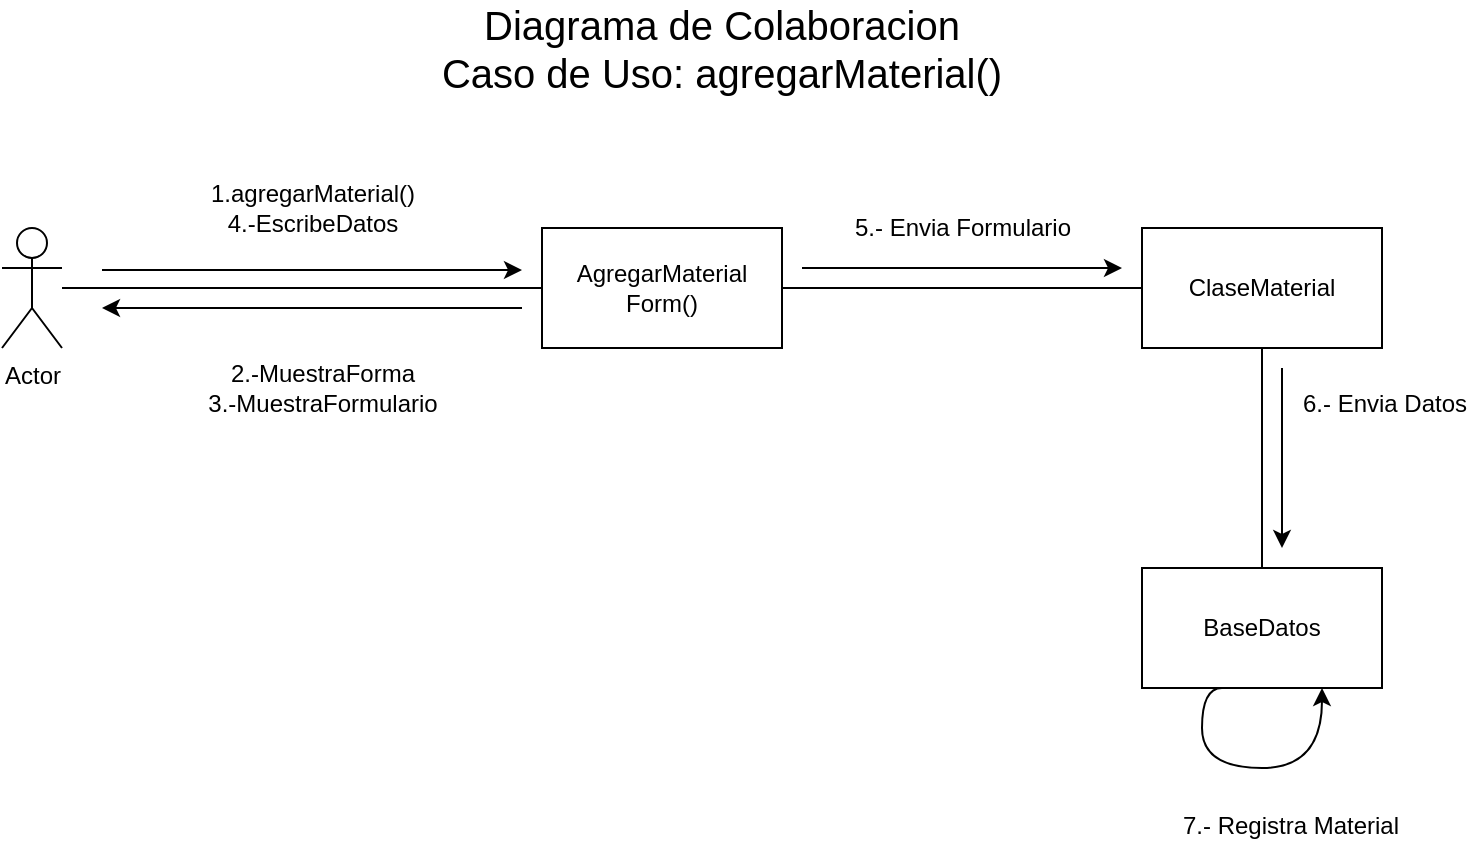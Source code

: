 <mxfile version="12.3.8" type="device" pages="1"><diagram id="iH_VHASUOnNbcPnKwQkv" name="Page-1"><mxGraphModel dx="1422" dy="791" grid="1" gridSize="10" guides="1" tooltips="1" connect="1" arrows="1" fold="1" page="1" pageScale="1" pageWidth="850" pageHeight="1100" math="0" shadow="0"><root><mxCell id="0"/><mxCell id="1" parent="0"/><mxCell id="CyIh3KfnAH-6HoDmTZKP-16" value="" style="edgeStyle=orthogonalEdgeStyle;rounded=0;orthogonalLoop=1;jettySize=auto;html=1;endArrow=none;endFill=0;fontSize=20;" edge="1" parent="1" source="CyIh3KfnAH-6HoDmTZKP-1" target="CyIh3KfnAH-6HoDmTZKP-5"><mxGeometry relative="1" as="geometry"><mxPoint x="170" y="180" as="targetPoint"/></mxGeometry></mxCell><mxCell id="CyIh3KfnAH-6HoDmTZKP-1" value="Actor" style="shape=umlActor;verticalLabelPosition=bottom;labelBackgroundColor=#ffffff;verticalAlign=top;html=1;outlineConnect=0;" vertex="1" parent="1"><mxGeometry x="60" y="150" width="30" height="60" as="geometry"/></mxCell><mxCell id="CyIh3KfnAH-6HoDmTZKP-13" value="" style="edgeStyle=orthogonalEdgeStyle;rounded=0;orthogonalLoop=1;jettySize=auto;html=1;endArrow=none;endFill=0;fontSize=20;" edge="1" parent="1" source="CyIh3KfnAH-6HoDmTZKP-2" target="CyIh3KfnAH-6HoDmTZKP-3"><mxGeometry relative="1" as="geometry"><mxPoint x="690" y="400" as="targetPoint"/></mxGeometry></mxCell><mxCell id="CyIh3KfnAH-6HoDmTZKP-2" value="ClaseMaterial" style="rounded=0;whiteSpace=wrap;html=1;" vertex="1" parent="1"><mxGeometry x="630" y="150" width="120" height="60" as="geometry"/></mxCell><mxCell id="CyIh3KfnAH-6HoDmTZKP-3" value="BaseDatos" style="rounded=0;whiteSpace=wrap;html=1;" vertex="1" parent="1"><mxGeometry x="630" y="320" width="120" height="60" as="geometry"/></mxCell><mxCell id="CyIh3KfnAH-6HoDmTZKP-11" value="" style="edgeStyle=orthogonalEdgeStyle;rounded=0;orthogonalLoop=1;jettySize=auto;html=1;endArrow=none;endFill=0;fontSize=20;" edge="1" parent="1" source="CyIh3KfnAH-6HoDmTZKP-5" target="CyIh3KfnAH-6HoDmTZKP-2"><mxGeometry relative="1" as="geometry"/></mxCell><mxCell id="CyIh3KfnAH-6HoDmTZKP-5" value="AgregarMaterial&lt;br&gt;Form()" style="rounded=0;whiteSpace=wrap;html=1;" vertex="1" parent="1"><mxGeometry x="330" y="150" width="120" height="60" as="geometry"/></mxCell><mxCell id="CyIh3KfnAH-6HoDmTZKP-7" value="Diagrama de Colaboracion&lt;br style=&quot;font-size: 20px&quot;&gt;Caso de Uso: agregarMaterial()" style="text;html=1;strokeColor=none;fillColor=none;align=center;verticalAlign=middle;whiteSpace=wrap;rounded=0;fontSize=20;" vertex="1" parent="1"><mxGeometry x="250" y="40" width="340" height="40" as="geometry"/></mxCell><mxCell id="CyIh3KfnAH-6HoDmTZKP-17" value="1.agregarMaterial()&lt;br&gt;4.-EscribeDatos" style="endArrow=classic;html=1;fontSize=12;" edge="1" parent="1"><mxGeometry y="31" width="50" height="50" relative="1" as="geometry"><mxPoint x="110" y="171" as="sourcePoint"/><mxPoint x="320" y="171" as="targetPoint"/><mxPoint as="offset"/></mxGeometry></mxCell><mxCell id="CyIh3KfnAH-6HoDmTZKP-18" value="2.-MuestraForma&lt;br&gt;3.-MuestraFormulario&lt;br&gt;" style="endArrow=classic;html=1;fontSize=12;" edge="1" parent="1"><mxGeometry x="-0.048" y="40" width="50" height="50" relative="1" as="geometry"><mxPoint x="320" y="190" as="sourcePoint"/><mxPoint x="110" y="190" as="targetPoint"/><mxPoint as="offset"/></mxGeometry></mxCell><mxCell id="CyIh3KfnAH-6HoDmTZKP-19" value="5.- Envia Formulario" style="endArrow=classic;html=1;fontSize=12;" edge="1" parent="1"><mxGeometry y="20" width="50" height="50" relative="1" as="geometry"><mxPoint x="460" y="170" as="sourcePoint"/><mxPoint x="620" y="170" as="targetPoint"/><mxPoint as="offset"/></mxGeometry></mxCell><mxCell id="CyIh3KfnAH-6HoDmTZKP-20" value="6.- Envia Datos" style="endArrow=classic;html=1;fontSize=12;" edge="1" parent="1"><mxGeometry x="-0.6" y="51" width="50" height="50" relative="1" as="geometry"><mxPoint x="700" y="220" as="sourcePoint"/><mxPoint x="700" y="310" as="targetPoint"/><mxPoint as="offset"/></mxGeometry></mxCell><mxCell id="CyIh3KfnAH-6HoDmTZKP-23" value="" style="endArrow=classic;html=1;fontSize=12;entryX=0.75;entryY=1;entryDx=0;entryDy=0;edgeStyle=orthogonalEdgeStyle;curved=1;" edge="1" parent="1" target="CyIh3KfnAH-6HoDmTZKP-3"><mxGeometry width="50" height="50" relative="1" as="geometry"><mxPoint x="670" y="380" as="sourcePoint"/><mxPoint x="720" y="460" as="targetPoint"/><Array as="points"><mxPoint x="660" y="420"/><mxPoint x="720" y="420"/></Array></mxGeometry></mxCell><mxCell id="CyIh3KfnAH-6HoDmTZKP-24" value="7.- Registra Material" style="text;html=1;align=center;verticalAlign=middle;resizable=0;points=[];;labelBackgroundColor=#ffffff;fontSize=12;" vertex="1" connectable="0" parent="CyIh3KfnAH-6HoDmTZKP-23"><mxGeometry x="-0.417" y="15" relative="1" as="geometry"><mxPoint x="29" y="35" as="offset"/></mxGeometry></mxCell></root></mxGraphModel></diagram></mxfile>
